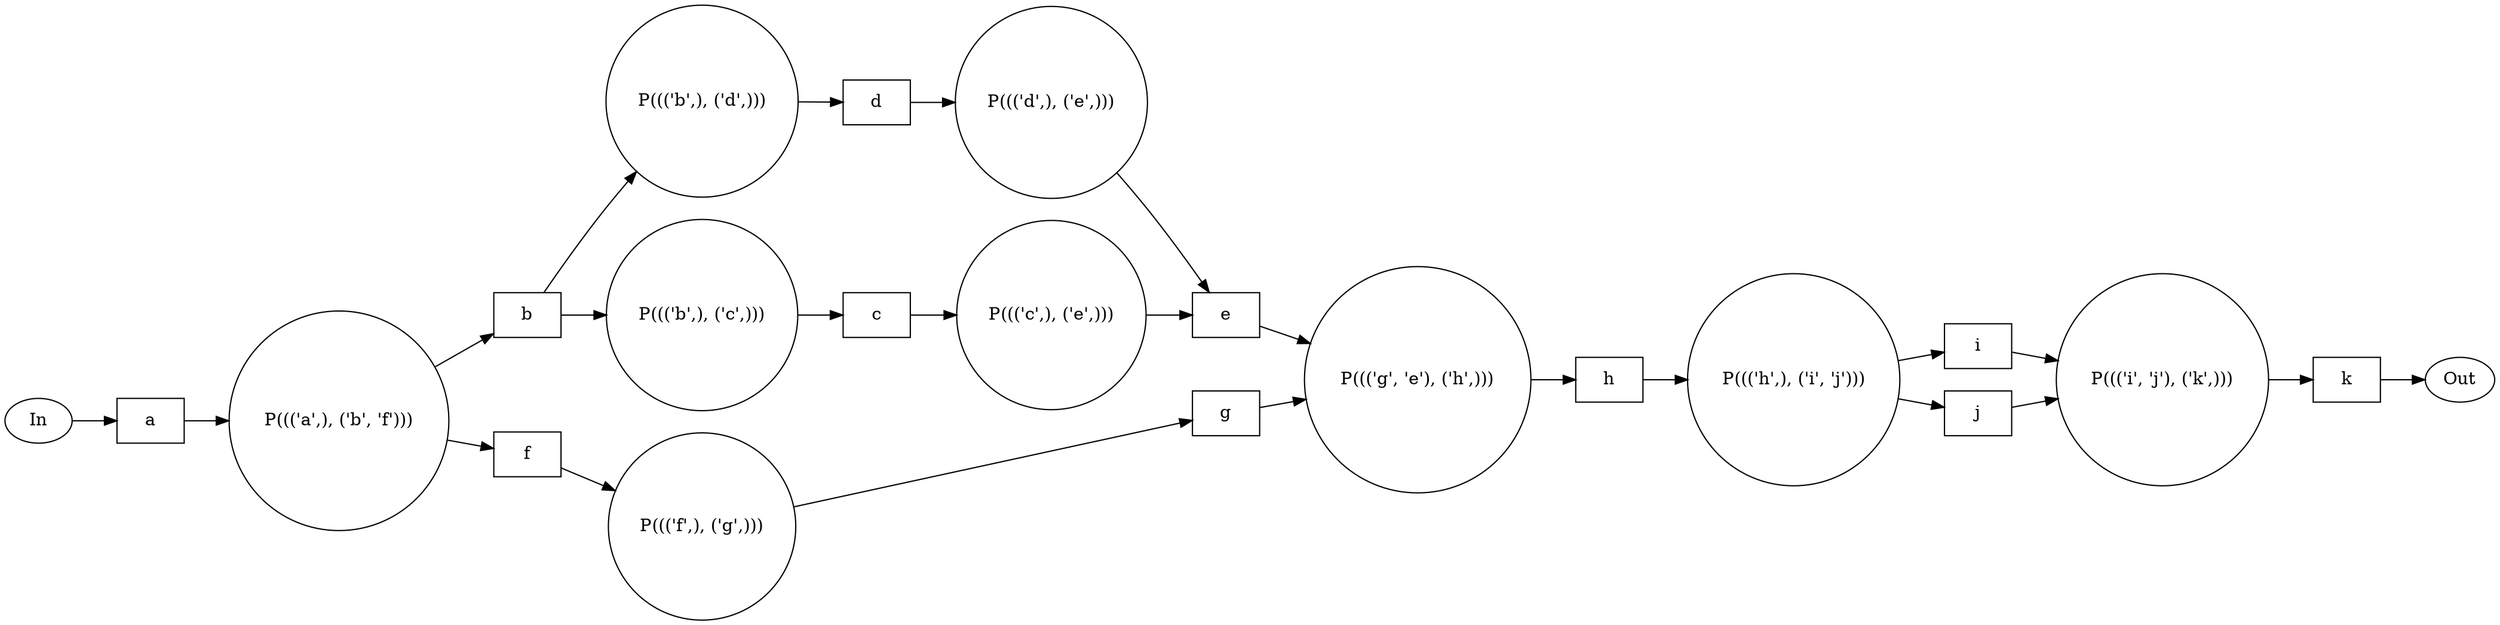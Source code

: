 digraph pn {
rankdir=LR;
"d" [shape=box];
"h" [shape=box];
"g" [shape=box];
"i" [shape=box];
"e" [shape=box];
"j" [shape=box];
"b" [shape=box];
"c" [shape=box];
"f" [shape=box];
"b" -> "P((('b',), ('d',)))";
"b" [shape=box];
"P((('b',), ('d',)))" [shape=circle];
"P((('b',), ('d',)))" -> "d";
"d" [shape=box];
"h" -> "P((('h',), ('i', 'j')))";
"h" [shape=box];
"P((('h',), ('i', 'j')))" [shape=circle];
"P((('h',), ('i', 'j')))" -> "i";
"i" [shape=box];
"P((('h',), ('i', 'j')))" -> "j";
"j" [shape=box];
"b" -> "P((('b',), ('c',)))";
"b" [shape=box];
"P((('b',), ('c',)))" [shape=circle];
"P((('b',), ('c',)))" -> "c";
"c" [shape=box];
"g" -> "P((('g', 'e'), ('h',)))";
"g" [shape=box];
"P((('g', 'e'), ('h',)))" [shape=circle];
"e" -> "P((('g', 'e'), ('h',)))";
"e" [shape=box];
"P((('g', 'e'), ('h',)))" [shape=circle];
"P((('g', 'e'), ('h',)))" -> "h";
"h" [shape=box];
"i" -> "P((('i', 'j'), ('k',)))";
"i" [shape=box];
"P((('i', 'j'), ('k',)))" [shape=circle];
"j" -> "P((('i', 'j'), ('k',)))";
"j" [shape=box];
"P((('i', 'j'), ('k',)))" [shape=circle];
"P((('i', 'j'), ('k',)))" -> "k";
"k" [shape=box];
"a" -> "P((('a',), ('b', 'f')))";
"a" [shape=box];
"P((('a',), ('b', 'f')))" [shape=circle];
"P((('a',), ('b', 'f')))" -> "b";
"b" [shape=box];
"P((('a',), ('b', 'f')))" -> "f";
"f" [shape=box];
"c" -> "P((('c',), ('e',)))";
"c" [shape=box];
"P((('c',), ('e',)))" [shape=circle];
"P((('c',), ('e',)))" -> "e";
"e" [shape=box];
"d" -> "P((('d',), ('e',)))";
"d" [shape=box];
"P((('d',), ('e',)))" [shape=circle];
"P((('d',), ('e',)))" -> "e";
"e" [shape=box];
"f" -> "P((('f',), ('g',)))";
"f" [shape=box];
"P((('f',), ('g',)))" [shape=circle];
"P((('f',), ('g',)))" -> "g";
"g" [shape=box];
In -> a
k -> Out
}